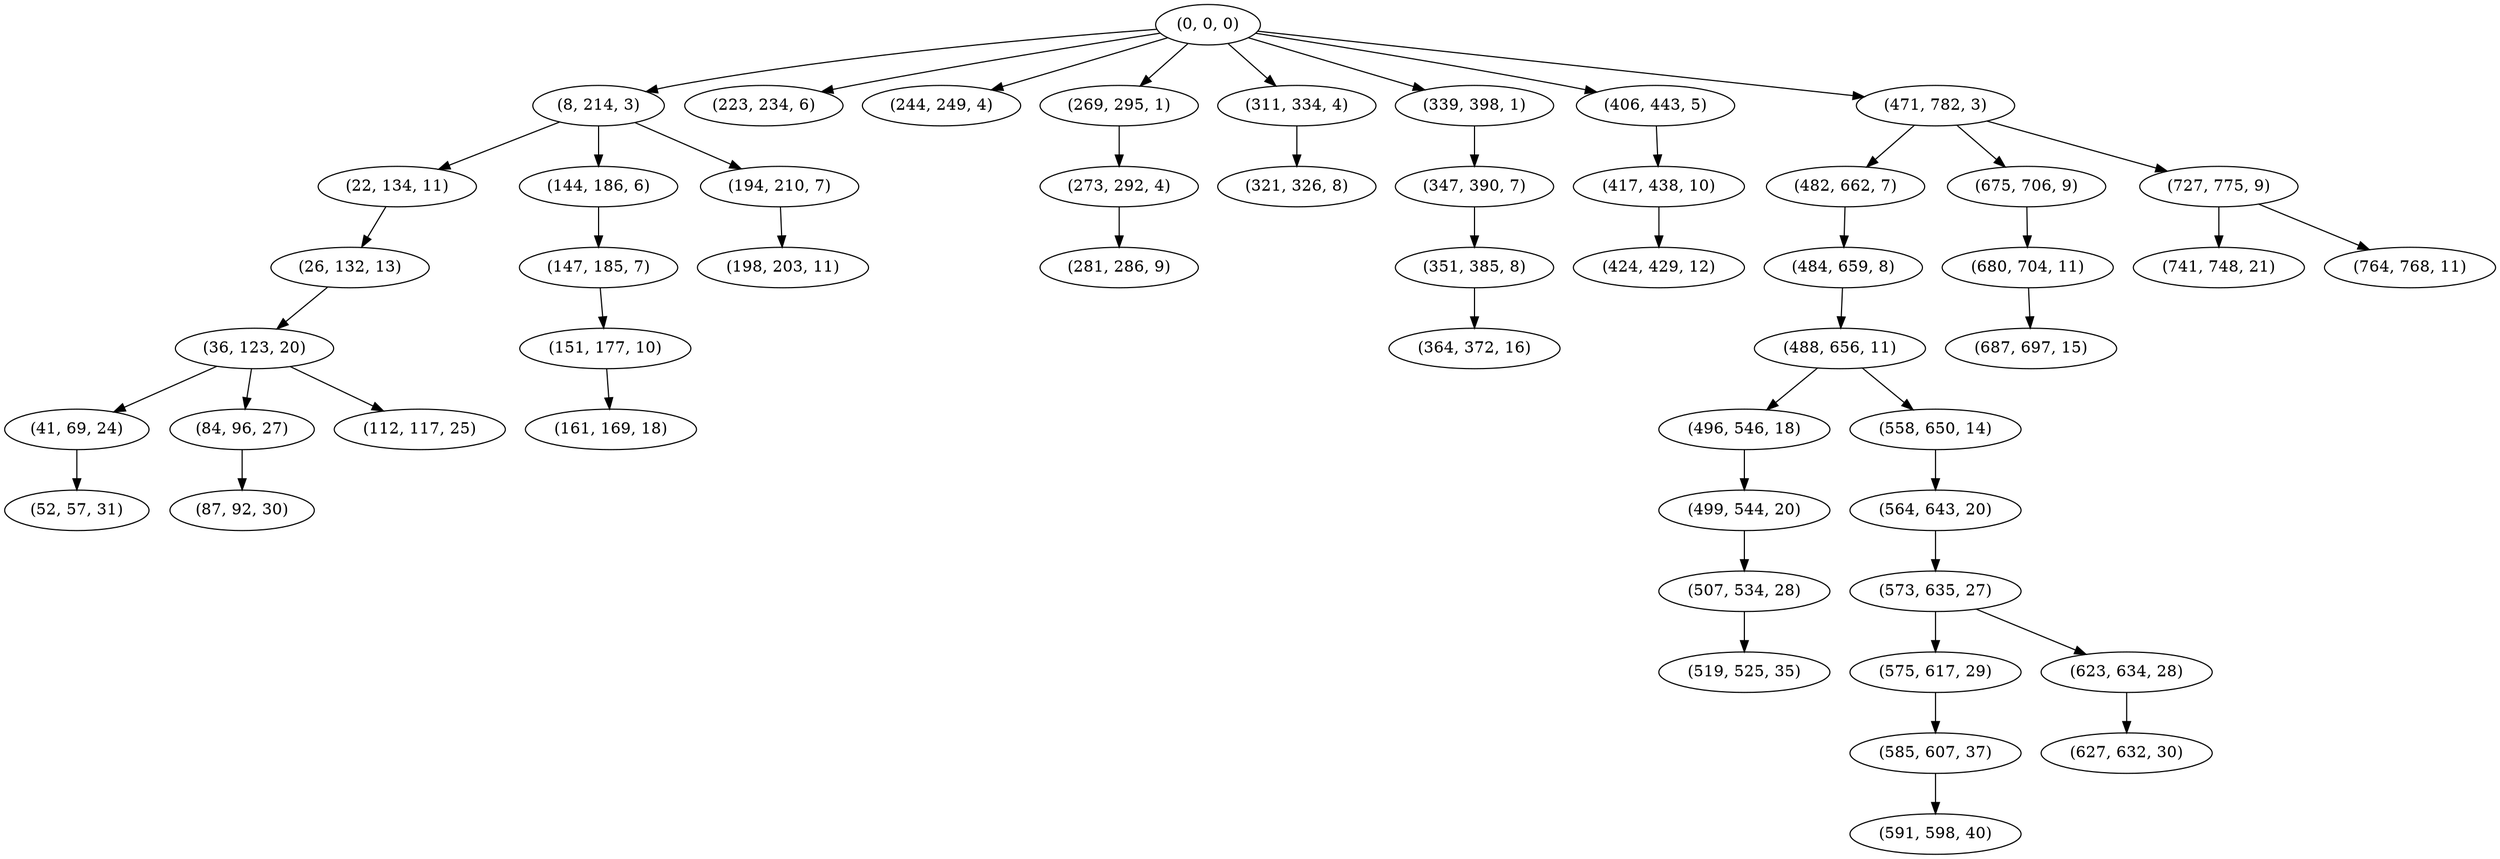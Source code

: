 digraph tree {
    "(0, 0, 0)";
    "(8, 214, 3)";
    "(22, 134, 11)";
    "(26, 132, 13)";
    "(36, 123, 20)";
    "(41, 69, 24)";
    "(52, 57, 31)";
    "(84, 96, 27)";
    "(87, 92, 30)";
    "(112, 117, 25)";
    "(144, 186, 6)";
    "(147, 185, 7)";
    "(151, 177, 10)";
    "(161, 169, 18)";
    "(194, 210, 7)";
    "(198, 203, 11)";
    "(223, 234, 6)";
    "(244, 249, 4)";
    "(269, 295, 1)";
    "(273, 292, 4)";
    "(281, 286, 9)";
    "(311, 334, 4)";
    "(321, 326, 8)";
    "(339, 398, 1)";
    "(347, 390, 7)";
    "(351, 385, 8)";
    "(364, 372, 16)";
    "(406, 443, 5)";
    "(417, 438, 10)";
    "(424, 429, 12)";
    "(471, 782, 3)";
    "(482, 662, 7)";
    "(484, 659, 8)";
    "(488, 656, 11)";
    "(496, 546, 18)";
    "(499, 544, 20)";
    "(507, 534, 28)";
    "(519, 525, 35)";
    "(558, 650, 14)";
    "(564, 643, 20)";
    "(573, 635, 27)";
    "(575, 617, 29)";
    "(585, 607, 37)";
    "(591, 598, 40)";
    "(623, 634, 28)";
    "(627, 632, 30)";
    "(675, 706, 9)";
    "(680, 704, 11)";
    "(687, 697, 15)";
    "(727, 775, 9)";
    "(741, 748, 21)";
    "(764, 768, 11)";
    "(0, 0, 0)" -> "(8, 214, 3)";
    "(0, 0, 0)" -> "(223, 234, 6)";
    "(0, 0, 0)" -> "(244, 249, 4)";
    "(0, 0, 0)" -> "(269, 295, 1)";
    "(0, 0, 0)" -> "(311, 334, 4)";
    "(0, 0, 0)" -> "(339, 398, 1)";
    "(0, 0, 0)" -> "(406, 443, 5)";
    "(0, 0, 0)" -> "(471, 782, 3)";
    "(8, 214, 3)" -> "(22, 134, 11)";
    "(8, 214, 3)" -> "(144, 186, 6)";
    "(8, 214, 3)" -> "(194, 210, 7)";
    "(22, 134, 11)" -> "(26, 132, 13)";
    "(26, 132, 13)" -> "(36, 123, 20)";
    "(36, 123, 20)" -> "(41, 69, 24)";
    "(36, 123, 20)" -> "(84, 96, 27)";
    "(36, 123, 20)" -> "(112, 117, 25)";
    "(41, 69, 24)" -> "(52, 57, 31)";
    "(84, 96, 27)" -> "(87, 92, 30)";
    "(144, 186, 6)" -> "(147, 185, 7)";
    "(147, 185, 7)" -> "(151, 177, 10)";
    "(151, 177, 10)" -> "(161, 169, 18)";
    "(194, 210, 7)" -> "(198, 203, 11)";
    "(269, 295, 1)" -> "(273, 292, 4)";
    "(273, 292, 4)" -> "(281, 286, 9)";
    "(311, 334, 4)" -> "(321, 326, 8)";
    "(339, 398, 1)" -> "(347, 390, 7)";
    "(347, 390, 7)" -> "(351, 385, 8)";
    "(351, 385, 8)" -> "(364, 372, 16)";
    "(406, 443, 5)" -> "(417, 438, 10)";
    "(417, 438, 10)" -> "(424, 429, 12)";
    "(471, 782, 3)" -> "(482, 662, 7)";
    "(471, 782, 3)" -> "(675, 706, 9)";
    "(471, 782, 3)" -> "(727, 775, 9)";
    "(482, 662, 7)" -> "(484, 659, 8)";
    "(484, 659, 8)" -> "(488, 656, 11)";
    "(488, 656, 11)" -> "(496, 546, 18)";
    "(488, 656, 11)" -> "(558, 650, 14)";
    "(496, 546, 18)" -> "(499, 544, 20)";
    "(499, 544, 20)" -> "(507, 534, 28)";
    "(507, 534, 28)" -> "(519, 525, 35)";
    "(558, 650, 14)" -> "(564, 643, 20)";
    "(564, 643, 20)" -> "(573, 635, 27)";
    "(573, 635, 27)" -> "(575, 617, 29)";
    "(573, 635, 27)" -> "(623, 634, 28)";
    "(575, 617, 29)" -> "(585, 607, 37)";
    "(585, 607, 37)" -> "(591, 598, 40)";
    "(623, 634, 28)" -> "(627, 632, 30)";
    "(675, 706, 9)" -> "(680, 704, 11)";
    "(680, 704, 11)" -> "(687, 697, 15)";
    "(727, 775, 9)" -> "(741, 748, 21)";
    "(727, 775, 9)" -> "(764, 768, 11)";
}
